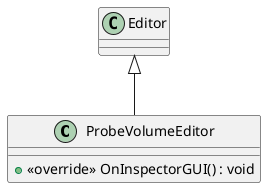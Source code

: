 @startuml
class ProbeVolumeEditor {
    + <<override>> OnInspectorGUI() : void
}
Editor <|-- ProbeVolumeEditor
@enduml
